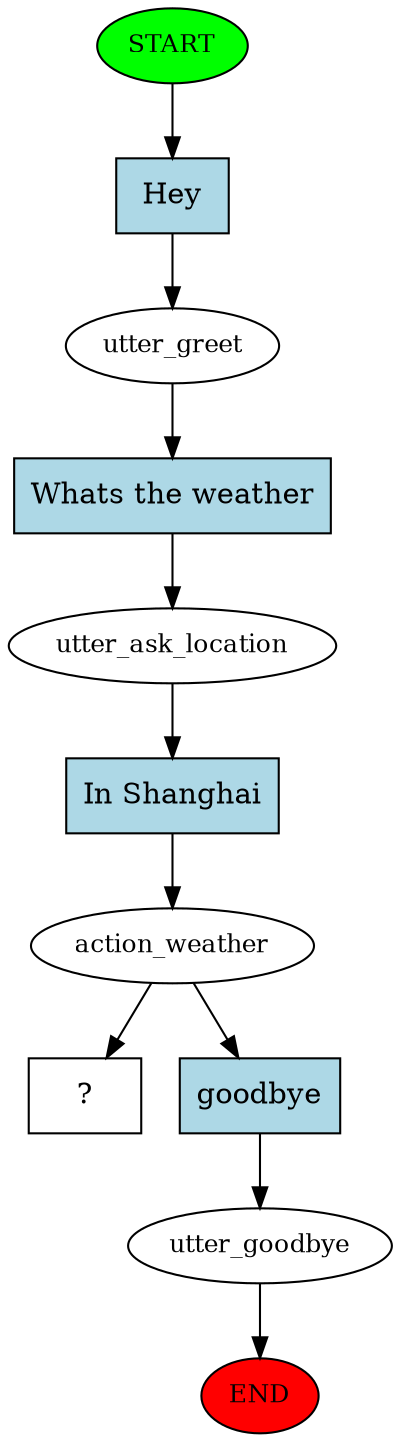 digraph  {
0 [class="start active", fillcolor=green, fontsize=12, label=START, style=filled];
"-1" [class=end, fillcolor=red, fontsize=12, label=END, style=filled];
1 [class=active, fontsize=12, label=utter_greet];
2 [class=active, fontsize=12, label=utter_ask_location];
3 [class=active, fontsize=12, label=action_weather];
4 [class="", fontsize=12, label=utter_goodbye];
8 [class="intent dashed active", label="  ?  ", shape=rect];
9 [class="intent active", fillcolor=lightblue, label=Hey, shape=rect, style=filled];
10 [class="intent active", fillcolor=lightblue, label="Whats the weather", shape=rect, style=filled];
11 [class="intent active", fillcolor=lightblue, label="In Shanghai", shape=rect, style=filled];
12 [class=intent, fillcolor=lightblue, label=goodbye, shape=rect, style=filled];
0 -> 9  [class=active, key=0];
1 -> 10  [class=active, key=0];
2 -> 11  [class=active, key=0];
3 -> 8  [class=active, key=NONE, label=""];
3 -> 12  [class="", key=0];
4 -> "-1"  [class="", key=NONE, label=""];
9 -> 1  [class=active, key=0];
10 -> 2  [class=active, key=0];
11 -> 3  [class=active, key=0];
12 -> 4  [class="", key=0];
}
